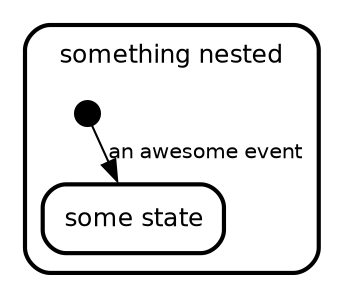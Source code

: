 digraph "state transitions" {
  fontname="Helvetica" fontsize=12 penwidth=2.0 splines=true ordering=out compound=true overlap=scale nodesep=0.3 ranksep=0.1
  node [shape=plaintext style=filled fillcolor="#FFFFFF01" fontname=Helvetica fontsize=12 penwidth=2.0]
  edge [fontname=Helvetica fontsize=10]

    subgraph "cluster_something nested" {
      class="state regular" label= <
      <table cellborder="0" border="0">
        <tr><td>something nested</td></tr>
      </table>
      > style=rounded penwidth=2.0
      "something nested" [shape=point style=invis margin=0 width=0 height=0 fixedsize=true]
        "initial" [shape=circle style=filled class="state initial" color="black" fillcolor="black" fixedsize=true height=0.15 label=""]
    "some state" [margin=0 class="state regular" color="black" label= <
      <table align="center" cellborder="0" border="2" style="rounded" width="48">
        <tr><td width="48" cellpadding="7">some state</td></tr>
      </table>
    >]
  
    }

    "initial" -> "some state" [label="an awesome event   \l" color="black" fontcolor="black" class="transition"]
}
